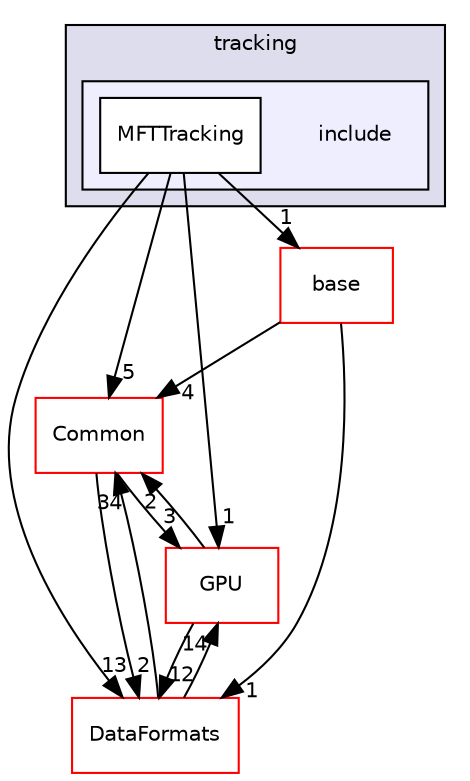 digraph "/home/travis/build/AliceO2Group/AliceO2/Detectors/ITSMFT/MFT/tracking/include" {
  bgcolor=transparent;
  compound=true
  node [ fontsize="10", fontname="Helvetica"];
  edge [ labelfontsize="10", labelfontname="Helvetica"];
  subgraph clusterdir_0a8d7fd788ce6274650fdef0765535ce {
    graph [ bgcolor="#ddddee", pencolor="black", label="tracking" fontname="Helvetica", fontsize="10", URL="dir_0a8d7fd788ce6274650fdef0765535ce.html"]
  subgraph clusterdir_b26747058ac65f3a8006ba5e683c03be {
    graph [ bgcolor="#eeeeff", pencolor="black", label="" URL="dir_b26747058ac65f3a8006ba5e683c03be.html"];
    dir_b26747058ac65f3a8006ba5e683c03be [shape=plaintext label="include"];
    dir_a38e990c9c49afcbcd1d00fce89ee034 [shape=box label="MFTTracking" color="black" fillcolor="white" style="filled" URL="dir_a38e990c9c49afcbcd1d00fce89ee034.html"];
  }
  }
  dir_4ab6b4cc6a7edbff49100e9123df213f [shape=box label="Common" color="red" URL="dir_4ab6b4cc6a7edbff49100e9123df213f.html"];
  dir_7e732ae97f4f941436b6909b27d4da36 [shape=box label="base" color="red" URL="dir_7e732ae97f4f941436b6909b27d4da36.html"];
  dir_f511f1e9c03c071966ae594f00bbc5e0 [shape=box label="GPU" color="red" URL="dir_f511f1e9c03c071966ae594f00bbc5e0.html"];
  dir_2171f7ec022c5423887b07c69b2f5b48 [shape=box label="DataFormats" color="red" URL="dir_2171f7ec022c5423887b07c69b2f5b48.html"];
  dir_4ab6b4cc6a7edbff49100e9123df213f->dir_f511f1e9c03c071966ae594f00bbc5e0 [headlabel="3", labeldistance=1.5 headhref="dir_000027_000672.html"];
  dir_4ab6b4cc6a7edbff49100e9123df213f->dir_2171f7ec022c5423887b07c69b2f5b48 [headlabel="2", labeldistance=1.5 headhref="dir_000027_000076.html"];
  dir_7e732ae97f4f941436b6909b27d4da36->dir_4ab6b4cc6a7edbff49100e9123df213f [headlabel="4", labeldistance=1.5 headhref="dir_000166_000027.html"];
  dir_7e732ae97f4f941436b6909b27d4da36->dir_2171f7ec022c5423887b07c69b2f5b48 [headlabel="1", labeldistance=1.5 headhref="dir_000166_000076.html"];
  dir_a38e990c9c49afcbcd1d00fce89ee034->dir_4ab6b4cc6a7edbff49100e9123df213f [headlabel="5", labeldistance=1.5 headhref="dir_000113_000027.html"];
  dir_a38e990c9c49afcbcd1d00fce89ee034->dir_7e732ae97f4f941436b6909b27d4da36 [headlabel="1", labeldistance=1.5 headhref="dir_000113_000166.html"];
  dir_a38e990c9c49afcbcd1d00fce89ee034->dir_f511f1e9c03c071966ae594f00bbc5e0 [headlabel="1", labeldistance=1.5 headhref="dir_000113_000672.html"];
  dir_a38e990c9c49afcbcd1d00fce89ee034->dir_2171f7ec022c5423887b07c69b2f5b48 [headlabel="13", labeldistance=1.5 headhref="dir_000113_000076.html"];
  dir_f511f1e9c03c071966ae594f00bbc5e0->dir_4ab6b4cc6a7edbff49100e9123df213f [headlabel="2", labeldistance=1.5 headhref="dir_000672_000027.html"];
  dir_f511f1e9c03c071966ae594f00bbc5e0->dir_2171f7ec022c5423887b07c69b2f5b48 [headlabel="12", labeldistance=1.5 headhref="dir_000672_000076.html"];
  dir_2171f7ec022c5423887b07c69b2f5b48->dir_4ab6b4cc6a7edbff49100e9123df213f [headlabel="34", labeldistance=1.5 headhref="dir_000076_000027.html"];
  dir_2171f7ec022c5423887b07c69b2f5b48->dir_f511f1e9c03c071966ae594f00bbc5e0 [headlabel="14", labeldistance=1.5 headhref="dir_000076_000672.html"];
}
